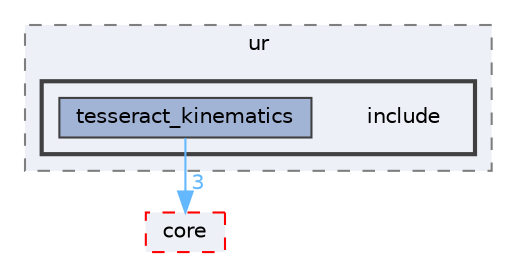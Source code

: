 digraph "tesseract_kinematics/ur/include"
{
 // LATEX_PDF_SIZE
  bgcolor="transparent";
  edge [fontname=Helvetica,fontsize=10,labelfontname=Helvetica,labelfontsize=10];
  node [fontname=Helvetica,fontsize=10,shape=box,height=0.2,width=0.4];
  compound=true
  subgraph clusterdir_f715cf4b462734036193cf25e89156dd {
    graph [ bgcolor="#edf0f7", pencolor="grey50", label="ur", fontname=Helvetica,fontsize=10 style="filled,dashed", URL="dir_f715cf4b462734036193cf25e89156dd.html",tooltip=""]
  subgraph clusterdir_905d5ec57d5d770a10bb244158b6d62c {
    graph [ bgcolor="#edf0f7", pencolor="grey25", label="", fontname=Helvetica,fontsize=10 style="filled,bold", URL="dir_905d5ec57d5d770a10bb244158b6d62c.html",tooltip=""]
    dir_905d5ec57d5d770a10bb244158b6d62c [shape=plaintext, label="include"];
  dir_8951acea6b0ef0ca8cebcb4c07bf697c [label="tesseract_kinematics", fillcolor="#a2b4d6", color="grey25", style="filled", URL="dir_8951acea6b0ef0ca8cebcb4c07bf697c.html",tooltip=""];
  }
  }
  dir_c514f902ec1d4c8561ea53d834486b22 [label="core", fillcolor="#edf0f7", color="red", style="filled,dashed", URL="dir_c514f902ec1d4c8561ea53d834486b22.html",tooltip=""];
  dir_8951acea6b0ef0ca8cebcb4c07bf697c->dir_c514f902ec1d4c8561ea53d834486b22 [headlabel="3", labeldistance=1.5 headhref="dir_000086_000009.html" color="steelblue1" fontcolor="steelblue1"];
}
